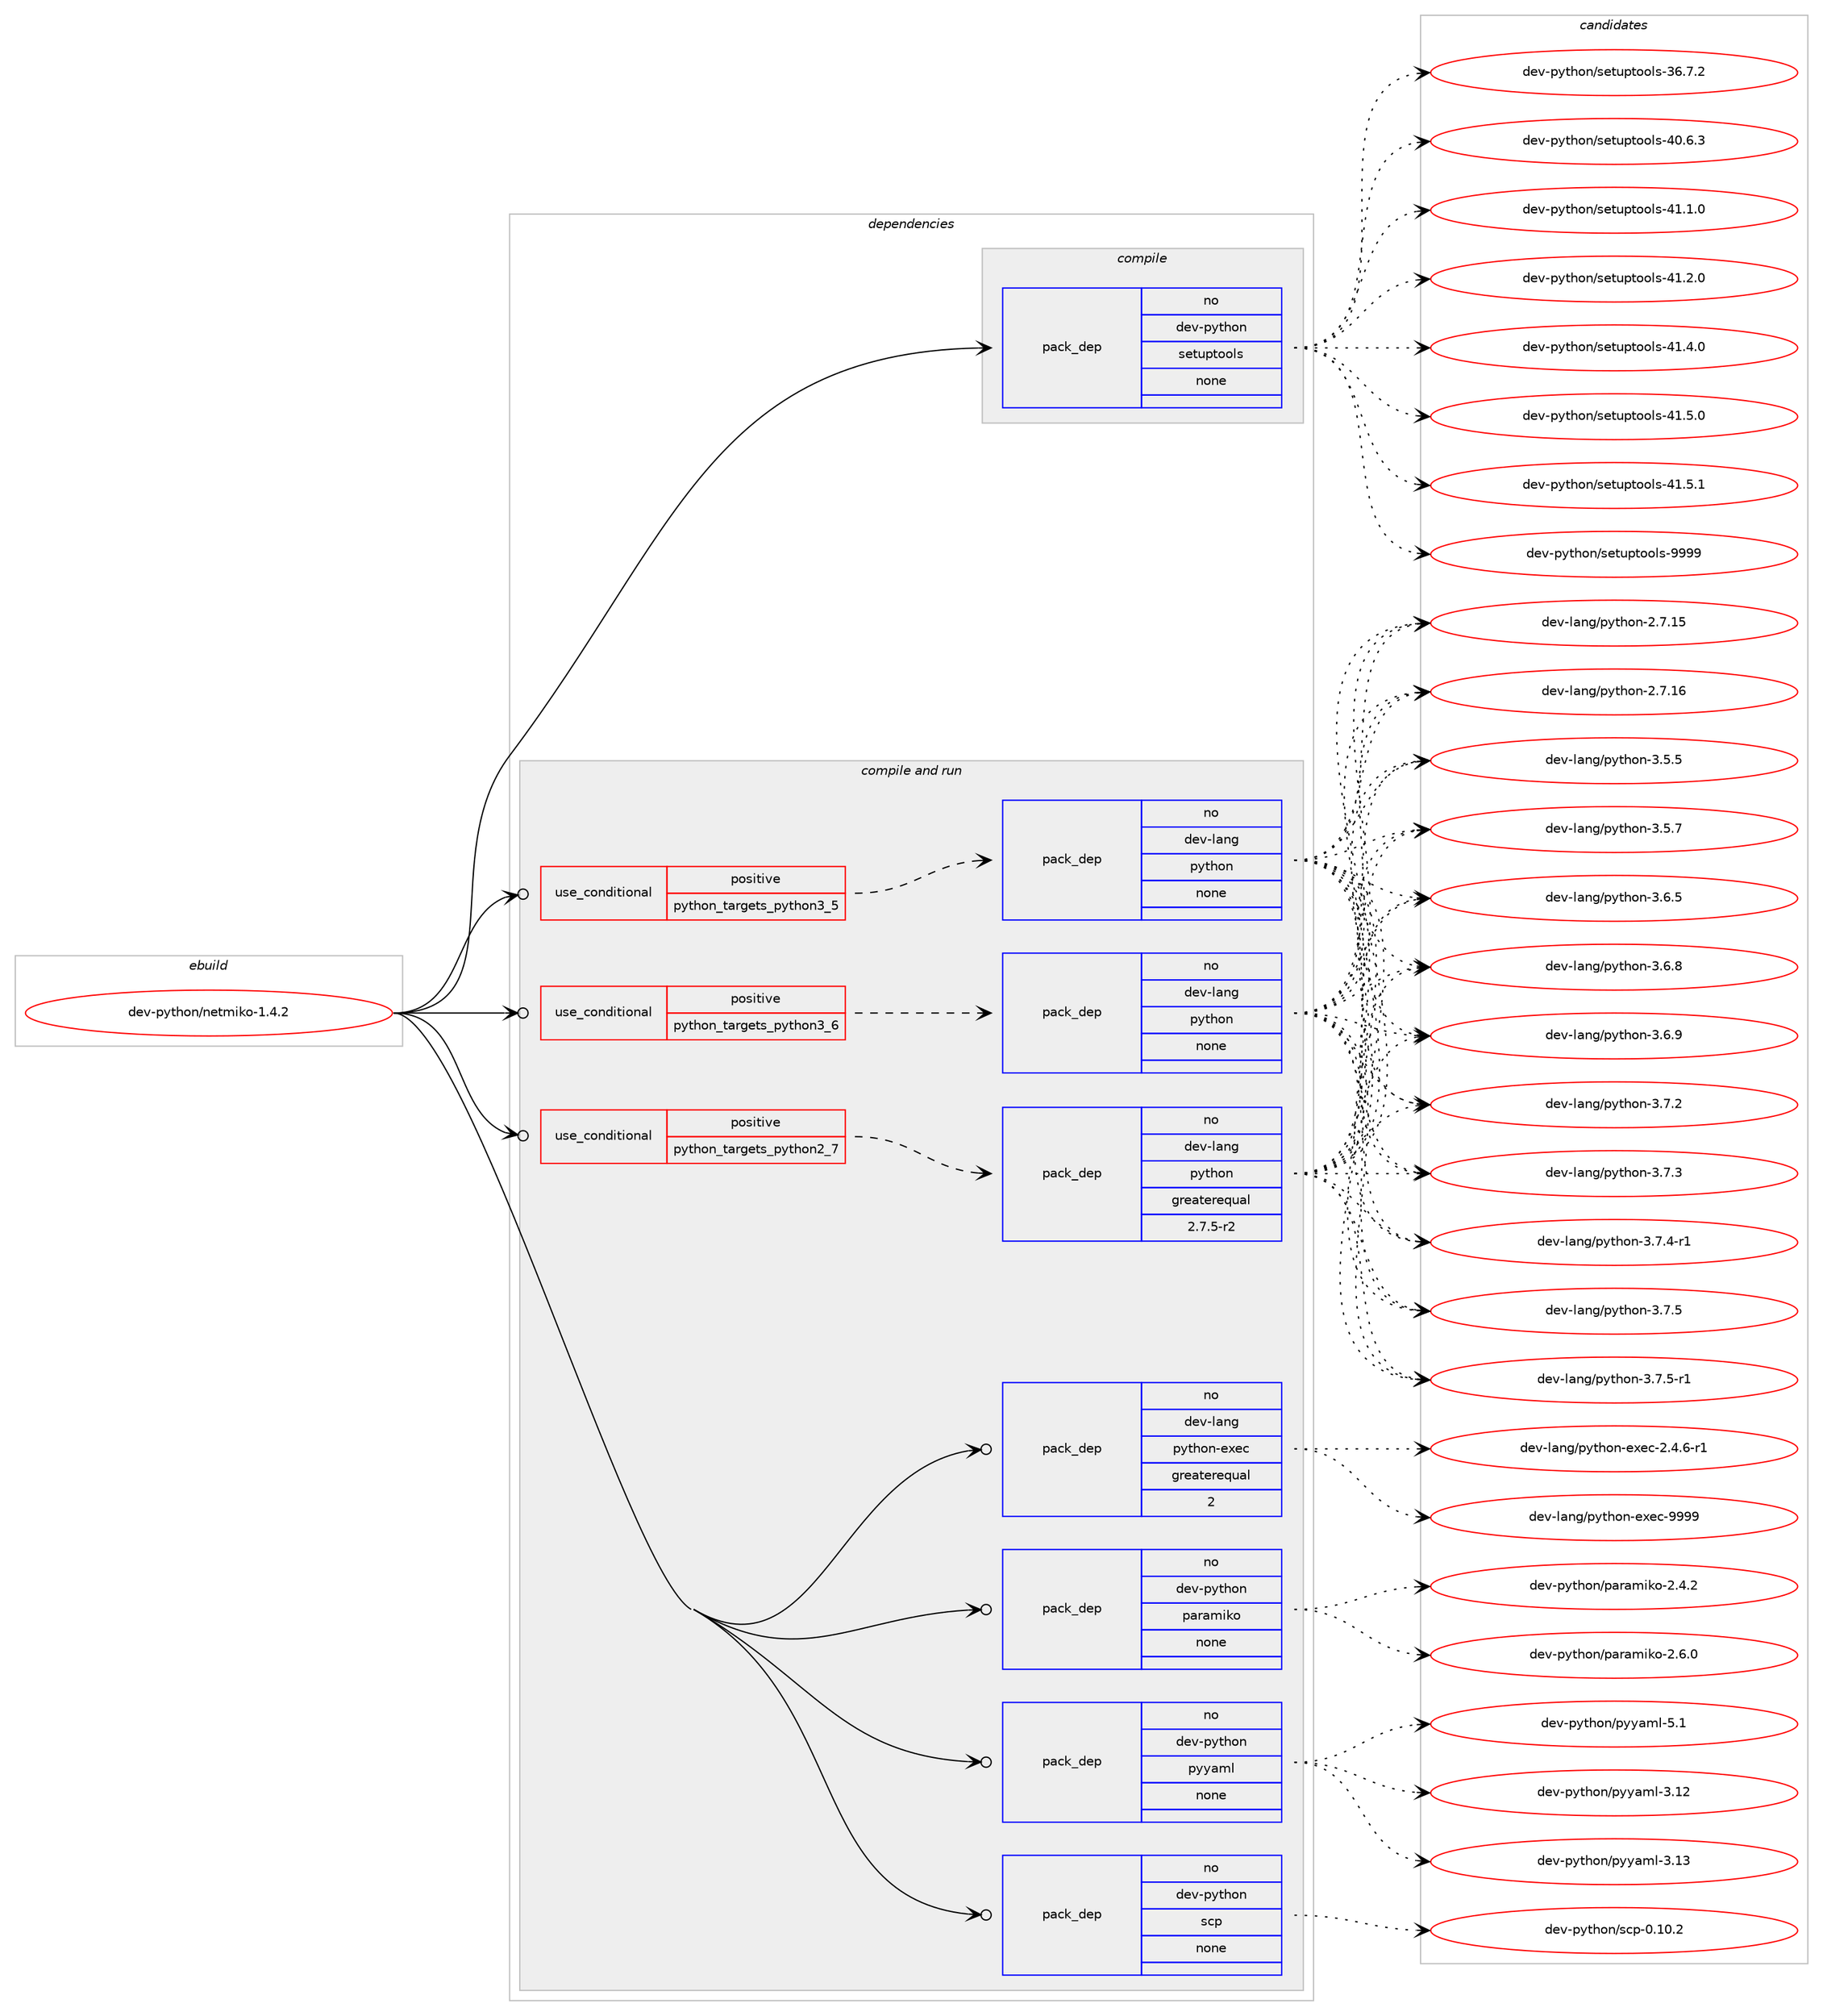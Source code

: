 digraph prolog {

# *************
# Graph options
# *************

newrank=true;
concentrate=true;
compound=true;
graph [rankdir=LR,fontname=Helvetica,fontsize=10,ranksep=1.5];#, ranksep=2.5, nodesep=0.2];
edge  [arrowhead=vee];
node  [fontname=Helvetica,fontsize=10];

# **********
# The ebuild
# **********

subgraph cluster_leftcol {
color=gray;
rank=same;
label=<<i>ebuild</i>>;
id [label="dev-python/netmiko-1.4.2", color=red, width=4, href="../dev-python/netmiko-1.4.2.svg"];
}

# ****************
# The dependencies
# ****************

subgraph cluster_midcol {
color=gray;
label=<<i>dependencies</i>>;
subgraph cluster_compile {
fillcolor="#eeeeee";
style=filled;
label=<<i>compile</i>>;
subgraph pack461490 {
dependency616362 [label=<<TABLE BORDER="0" CELLBORDER="1" CELLSPACING="0" CELLPADDING="4" WIDTH="220"><TR><TD ROWSPAN="6" CELLPADDING="30">pack_dep</TD></TR><TR><TD WIDTH="110">no</TD></TR><TR><TD>dev-python</TD></TR><TR><TD>setuptools</TD></TR><TR><TD>none</TD></TR><TR><TD></TD></TR></TABLE>>, shape=none, color=blue];
}
id:e -> dependency616362:w [weight=20,style="solid",arrowhead="vee"];
}
subgraph cluster_compileandrun {
fillcolor="#eeeeee";
style=filled;
label=<<i>compile and run</i>>;
subgraph cond143067 {
dependency616363 [label=<<TABLE BORDER="0" CELLBORDER="1" CELLSPACING="0" CELLPADDING="4"><TR><TD ROWSPAN="3" CELLPADDING="10">use_conditional</TD></TR><TR><TD>positive</TD></TR><TR><TD>python_targets_python2_7</TD></TR></TABLE>>, shape=none, color=red];
subgraph pack461491 {
dependency616364 [label=<<TABLE BORDER="0" CELLBORDER="1" CELLSPACING="0" CELLPADDING="4" WIDTH="220"><TR><TD ROWSPAN="6" CELLPADDING="30">pack_dep</TD></TR><TR><TD WIDTH="110">no</TD></TR><TR><TD>dev-lang</TD></TR><TR><TD>python</TD></TR><TR><TD>greaterequal</TD></TR><TR><TD>2.7.5-r2</TD></TR></TABLE>>, shape=none, color=blue];
}
dependency616363:e -> dependency616364:w [weight=20,style="dashed",arrowhead="vee"];
}
id:e -> dependency616363:w [weight=20,style="solid",arrowhead="odotvee"];
subgraph cond143068 {
dependency616365 [label=<<TABLE BORDER="0" CELLBORDER="1" CELLSPACING="0" CELLPADDING="4"><TR><TD ROWSPAN="3" CELLPADDING="10">use_conditional</TD></TR><TR><TD>positive</TD></TR><TR><TD>python_targets_python3_5</TD></TR></TABLE>>, shape=none, color=red];
subgraph pack461492 {
dependency616366 [label=<<TABLE BORDER="0" CELLBORDER="1" CELLSPACING="0" CELLPADDING="4" WIDTH="220"><TR><TD ROWSPAN="6" CELLPADDING="30">pack_dep</TD></TR><TR><TD WIDTH="110">no</TD></TR><TR><TD>dev-lang</TD></TR><TR><TD>python</TD></TR><TR><TD>none</TD></TR><TR><TD></TD></TR></TABLE>>, shape=none, color=blue];
}
dependency616365:e -> dependency616366:w [weight=20,style="dashed",arrowhead="vee"];
}
id:e -> dependency616365:w [weight=20,style="solid",arrowhead="odotvee"];
subgraph cond143069 {
dependency616367 [label=<<TABLE BORDER="0" CELLBORDER="1" CELLSPACING="0" CELLPADDING="4"><TR><TD ROWSPAN="3" CELLPADDING="10">use_conditional</TD></TR><TR><TD>positive</TD></TR><TR><TD>python_targets_python3_6</TD></TR></TABLE>>, shape=none, color=red];
subgraph pack461493 {
dependency616368 [label=<<TABLE BORDER="0" CELLBORDER="1" CELLSPACING="0" CELLPADDING="4" WIDTH="220"><TR><TD ROWSPAN="6" CELLPADDING="30">pack_dep</TD></TR><TR><TD WIDTH="110">no</TD></TR><TR><TD>dev-lang</TD></TR><TR><TD>python</TD></TR><TR><TD>none</TD></TR><TR><TD></TD></TR></TABLE>>, shape=none, color=blue];
}
dependency616367:e -> dependency616368:w [weight=20,style="dashed",arrowhead="vee"];
}
id:e -> dependency616367:w [weight=20,style="solid",arrowhead="odotvee"];
subgraph pack461494 {
dependency616369 [label=<<TABLE BORDER="0" CELLBORDER="1" CELLSPACING="0" CELLPADDING="4" WIDTH="220"><TR><TD ROWSPAN="6" CELLPADDING="30">pack_dep</TD></TR><TR><TD WIDTH="110">no</TD></TR><TR><TD>dev-lang</TD></TR><TR><TD>python-exec</TD></TR><TR><TD>greaterequal</TD></TR><TR><TD>2</TD></TR></TABLE>>, shape=none, color=blue];
}
id:e -> dependency616369:w [weight=20,style="solid",arrowhead="odotvee"];
subgraph pack461495 {
dependency616370 [label=<<TABLE BORDER="0" CELLBORDER="1" CELLSPACING="0" CELLPADDING="4" WIDTH="220"><TR><TD ROWSPAN="6" CELLPADDING="30">pack_dep</TD></TR><TR><TD WIDTH="110">no</TD></TR><TR><TD>dev-python</TD></TR><TR><TD>paramiko</TD></TR><TR><TD>none</TD></TR><TR><TD></TD></TR></TABLE>>, shape=none, color=blue];
}
id:e -> dependency616370:w [weight=20,style="solid",arrowhead="odotvee"];
subgraph pack461496 {
dependency616371 [label=<<TABLE BORDER="0" CELLBORDER="1" CELLSPACING="0" CELLPADDING="4" WIDTH="220"><TR><TD ROWSPAN="6" CELLPADDING="30">pack_dep</TD></TR><TR><TD WIDTH="110">no</TD></TR><TR><TD>dev-python</TD></TR><TR><TD>pyyaml</TD></TR><TR><TD>none</TD></TR><TR><TD></TD></TR></TABLE>>, shape=none, color=blue];
}
id:e -> dependency616371:w [weight=20,style="solid",arrowhead="odotvee"];
subgraph pack461497 {
dependency616372 [label=<<TABLE BORDER="0" CELLBORDER="1" CELLSPACING="0" CELLPADDING="4" WIDTH="220"><TR><TD ROWSPAN="6" CELLPADDING="30">pack_dep</TD></TR><TR><TD WIDTH="110">no</TD></TR><TR><TD>dev-python</TD></TR><TR><TD>scp</TD></TR><TR><TD>none</TD></TR><TR><TD></TD></TR></TABLE>>, shape=none, color=blue];
}
id:e -> dependency616372:w [weight=20,style="solid",arrowhead="odotvee"];
}
subgraph cluster_run {
fillcolor="#eeeeee";
style=filled;
label=<<i>run</i>>;
}
}

# **************
# The candidates
# **************

subgraph cluster_choices {
rank=same;
color=gray;
label=<<i>candidates</i>>;

subgraph choice461490 {
color=black;
nodesep=1;
choice100101118451121211161041111104711510111611711211611111110811545515446554650 [label="dev-python/setuptools-36.7.2", color=red, width=4,href="../dev-python/setuptools-36.7.2.svg"];
choice100101118451121211161041111104711510111611711211611111110811545524846544651 [label="dev-python/setuptools-40.6.3", color=red, width=4,href="../dev-python/setuptools-40.6.3.svg"];
choice100101118451121211161041111104711510111611711211611111110811545524946494648 [label="dev-python/setuptools-41.1.0", color=red, width=4,href="../dev-python/setuptools-41.1.0.svg"];
choice100101118451121211161041111104711510111611711211611111110811545524946504648 [label="dev-python/setuptools-41.2.0", color=red, width=4,href="../dev-python/setuptools-41.2.0.svg"];
choice100101118451121211161041111104711510111611711211611111110811545524946524648 [label="dev-python/setuptools-41.4.0", color=red, width=4,href="../dev-python/setuptools-41.4.0.svg"];
choice100101118451121211161041111104711510111611711211611111110811545524946534648 [label="dev-python/setuptools-41.5.0", color=red, width=4,href="../dev-python/setuptools-41.5.0.svg"];
choice100101118451121211161041111104711510111611711211611111110811545524946534649 [label="dev-python/setuptools-41.5.1", color=red, width=4,href="../dev-python/setuptools-41.5.1.svg"];
choice10010111845112121116104111110471151011161171121161111111081154557575757 [label="dev-python/setuptools-9999", color=red, width=4,href="../dev-python/setuptools-9999.svg"];
dependency616362:e -> choice100101118451121211161041111104711510111611711211611111110811545515446554650:w [style=dotted,weight="100"];
dependency616362:e -> choice100101118451121211161041111104711510111611711211611111110811545524846544651:w [style=dotted,weight="100"];
dependency616362:e -> choice100101118451121211161041111104711510111611711211611111110811545524946494648:w [style=dotted,weight="100"];
dependency616362:e -> choice100101118451121211161041111104711510111611711211611111110811545524946504648:w [style=dotted,weight="100"];
dependency616362:e -> choice100101118451121211161041111104711510111611711211611111110811545524946524648:w [style=dotted,weight="100"];
dependency616362:e -> choice100101118451121211161041111104711510111611711211611111110811545524946534648:w [style=dotted,weight="100"];
dependency616362:e -> choice100101118451121211161041111104711510111611711211611111110811545524946534649:w [style=dotted,weight="100"];
dependency616362:e -> choice10010111845112121116104111110471151011161171121161111111081154557575757:w [style=dotted,weight="100"];
}
subgraph choice461491 {
color=black;
nodesep=1;
choice10010111845108971101034711212111610411111045504655464953 [label="dev-lang/python-2.7.15", color=red, width=4,href="../dev-lang/python-2.7.15.svg"];
choice10010111845108971101034711212111610411111045504655464954 [label="dev-lang/python-2.7.16", color=red, width=4,href="../dev-lang/python-2.7.16.svg"];
choice100101118451089711010347112121116104111110455146534653 [label="dev-lang/python-3.5.5", color=red, width=4,href="../dev-lang/python-3.5.5.svg"];
choice100101118451089711010347112121116104111110455146534655 [label="dev-lang/python-3.5.7", color=red, width=4,href="../dev-lang/python-3.5.7.svg"];
choice100101118451089711010347112121116104111110455146544653 [label="dev-lang/python-3.6.5", color=red, width=4,href="../dev-lang/python-3.6.5.svg"];
choice100101118451089711010347112121116104111110455146544656 [label="dev-lang/python-3.6.8", color=red, width=4,href="../dev-lang/python-3.6.8.svg"];
choice100101118451089711010347112121116104111110455146544657 [label="dev-lang/python-3.6.9", color=red, width=4,href="../dev-lang/python-3.6.9.svg"];
choice100101118451089711010347112121116104111110455146554650 [label="dev-lang/python-3.7.2", color=red, width=4,href="../dev-lang/python-3.7.2.svg"];
choice100101118451089711010347112121116104111110455146554651 [label="dev-lang/python-3.7.3", color=red, width=4,href="../dev-lang/python-3.7.3.svg"];
choice1001011184510897110103471121211161041111104551465546524511449 [label="dev-lang/python-3.7.4-r1", color=red, width=4,href="../dev-lang/python-3.7.4-r1.svg"];
choice100101118451089711010347112121116104111110455146554653 [label="dev-lang/python-3.7.5", color=red, width=4,href="../dev-lang/python-3.7.5.svg"];
choice1001011184510897110103471121211161041111104551465546534511449 [label="dev-lang/python-3.7.5-r1", color=red, width=4,href="../dev-lang/python-3.7.5-r1.svg"];
dependency616364:e -> choice10010111845108971101034711212111610411111045504655464953:w [style=dotted,weight="100"];
dependency616364:e -> choice10010111845108971101034711212111610411111045504655464954:w [style=dotted,weight="100"];
dependency616364:e -> choice100101118451089711010347112121116104111110455146534653:w [style=dotted,weight="100"];
dependency616364:e -> choice100101118451089711010347112121116104111110455146534655:w [style=dotted,weight="100"];
dependency616364:e -> choice100101118451089711010347112121116104111110455146544653:w [style=dotted,weight="100"];
dependency616364:e -> choice100101118451089711010347112121116104111110455146544656:w [style=dotted,weight="100"];
dependency616364:e -> choice100101118451089711010347112121116104111110455146544657:w [style=dotted,weight="100"];
dependency616364:e -> choice100101118451089711010347112121116104111110455146554650:w [style=dotted,weight="100"];
dependency616364:e -> choice100101118451089711010347112121116104111110455146554651:w [style=dotted,weight="100"];
dependency616364:e -> choice1001011184510897110103471121211161041111104551465546524511449:w [style=dotted,weight="100"];
dependency616364:e -> choice100101118451089711010347112121116104111110455146554653:w [style=dotted,weight="100"];
dependency616364:e -> choice1001011184510897110103471121211161041111104551465546534511449:w [style=dotted,weight="100"];
}
subgraph choice461492 {
color=black;
nodesep=1;
choice10010111845108971101034711212111610411111045504655464953 [label="dev-lang/python-2.7.15", color=red, width=4,href="../dev-lang/python-2.7.15.svg"];
choice10010111845108971101034711212111610411111045504655464954 [label="dev-lang/python-2.7.16", color=red, width=4,href="../dev-lang/python-2.7.16.svg"];
choice100101118451089711010347112121116104111110455146534653 [label="dev-lang/python-3.5.5", color=red, width=4,href="../dev-lang/python-3.5.5.svg"];
choice100101118451089711010347112121116104111110455146534655 [label="dev-lang/python-3.5.7", color=red, width=4,href="../dev-lang/python-3.5.7.svg"];
choice100101118451089711010347112121116104111110455146544653 [label="dev-lang/python-3.6.5", color=red, width=4,href="../dev-lang/python-3.6.5.svg"];
choice100101118451089711010347112121116104111110455146544656 [label="dev-lang/python-3.6.8", color=red, width=4,href="../dev-lang/python-3.6.8.svg"];
choice100101118451089711010347112121116104111110455146544657 [label="dev-lang/python-3.6.9", color=red, width=4,href="../dev-lang/python-3.6.9.svg"];
choice100101118451089711010347112121116104111110455146554650 [label="dev-lang/python-3.7.2", color=red, width=4,href="../dev-lang/python-3.7.2.svg"];
choice100101118451089711010347112121116104111110455146554651 [label="dev-lang/python-3.7.3", color=red, width=4,href="../dev-lang/python-3.7.3.svg"];
choice1001011184510897110103471121211161041111104551465546524511449 [label="dev-lang/python-3.7.4-r1", color=red, width=4,href="../dev-lang/python-3.7.4-r1.svg"];
choice100101118451089711010347112121116104111110455146554653 [label="dev-lang/python-3.7.5", color=red, width=4,href="../dev-lang/python-3.7.5.svg"];
choice1001011184510897110103471121211161041111104551465546534511449 [label="dev-lang/python-3.7.5-r1", color=red, width=4,href="../dev-lang/python-3.7.5-r1.svg"];
dependency616366:e -> choice10010111845108971101034711212111610411111045504655464953:w [style=dotted,weight="100"];
dependency616366:e -> choice10010111845108971101034711212111610411111045504655464954:w [style=dotted,weight="100"];
dependency616366:e -> choice100101118451089711010347112121116104111110455146534653:w [style=dotted,weight="100"];
dependency616366:e -> choice100101118451089711010347112121116104111110455146534655:w [style=dotted,weight="100"];
dependency616366:e -> choice100101118451089711010347112121116104111110455146544653:w [style=dotted,weight="100"];
dependency616366:e -> choice100101118451089711010347112121116104111110455146544656:w [style=dotted,weight="100"];
dependency616366:e -> choice100101118451089711010347112121116104111110455146544657:w [style=dotted,weight="100"];
dependency616366:e -> choice100101118451089711010347112121116104111110455146554650:w [style=dotted,weight="100"];
dependency616366:e -> choice100101118451089711010347112121116104111110455146554651:w [style=dotted,weight="100"];
dependency616366:e -> choice1001011184510897110103471121211161041111104551465546524511449:w [style=dotted,weight="100"];
dependency616366:e -> choice100101118451089711010347112121116104111110455146554653:w [style=dotted,weight="100"];
dependency616366:e -> choice1001011184510897110103471121211161041111104551465546534511449:w [style=dotted,weight="100"];
}
subgraph choice461493 {
color=black;
nodesep=1;
choice10010111845108971101034711212111610411111045504655464953 [label="dev-lang/python-2.7.15", color=red, width=4,href="../dev-lang/python-2.7.15.svg"];
choice10010111845108971101034711212111610411111045504655464954 [label="dev-lang/python-2.7.16", color=red, width=4,href="../dev-lang/python-2.7.16.svg"];
choice100101118451089711010347112121116104111110455146534653 [label="dev-lang/python-3.5.5", color=red, width=4,href="../dev-lang/python-3.5.5.svg"];
choice100101118451089711010347112121116104111110455146534655 [label="dev-lang/python-3.5.7", color=red, width=4,href="../dev-lang/python-3.5.7.svg"];
choice100101118451089711010347112121116104111110455146544653 [label="dev-lang/python-3.6.5", color=red, width=4,href="../dev-lang/python-3.6.5.svg"];
choice100101118451089711010347112121116104111110455146544656 [label="dev-lang/python-3.6.8", color=red, width=4,href="../dev-lang/python-3.6.8.svg"];
choice100101118451089711010347112121116104111110455146544657 [label="dev-lang/python-3.6.9", color=red, width=4,href="../dev-lang/python-3.6.9.svg"];
choice100101118451089711010347112121116104111110455146554650 [label="dev-lang/python-3.7.2", color=red, width=4,href="../dev-lang/python-3.7.2.svg"];
choice100101118451089711010347112121116104111110455146554651 [label="dev-lang/python-3.7.3", color=red, width=4,href="../dev-lang/python-3.7.3.svg"];
choice1001011184510897110103471121211161041111104551465546524511449 [label="dev-lang/python-3.7.4-r1", color=red, width=4,href="../dev-lang/python-3.7.4-r1.svg"];
choice100101118451089711010347112121116104111110455146554653 [label="dev-lang/python-3.7.5", color=red, width=4,href="../dev-lang/python-3.7.5.svg"];
choice1001011184510897110103471121211161041111104551465546534511449 [label="dev-lang/python-3.7.5-r1", color=red, width=4,href="../dev-lang/python-3.7.5-r1.svg"];
dependency616368:e -> choice10010111845108971101034711212111610411111045504655464953:w [style=dotted,weight="100"];
dependency616368:e -> choice10010111845108971101034711212111610411111045504655464954:w [style=dotted,weight="100"];
dependency616368:e -> choice100101118451089711010347112121116104111110455146534653:w [style=dotted,weight="100"];
dependency616368:e -> choice100101118451089711010347112121116104111110455146534655:w [style=dotted,weight="100"];
dependency616368:e -> choice100101118451089711010347112121116104111110455146544653:w [style=dotted,weight="100"];
dependency616368:e -> choice100101118451089711010347112121116104111110455146544656:w [style=dotted,weight="100"];
dependency616368:e -> choice100101118451089711010347112121116104111110455146544657:w [style=dotted,weight="100"];
dependency616368:e -> choice100101118451089711010347112121116104111110455146554650:w [style=dotted,weight="100"];
dependency616368:e -> choice100101118451089711010347112121116104111110455146554651:w [style=dotted,weight="100"];
dependency616368:e -> choice1001011184510897110103471121211161041111104551465546524511449:w [style=dotted,weight="100"];
dependency616368:e -> choice100101118451089711010347112121116104111110455146554653:w [style=dotted,weight="100"];
dependency616368:e -> choice1001011184510897110103471121211161041111104551465546534511449:w [style=dotted,weight="100"];
}
subgraph choice461494 {
color=black;
nodesep=1;
choice10010111845108971101034711212111610411111045101120101994550465246544511449 [label="dev-lang/python-exec-2.4.6-r1", color=red, width=4,href="../dev-lang/python-exec-2.4.6-r1.svg"];
choice10010111845108971101034711212111610411111045101120101994557575757 [label="dev-lang/python-exec-9999", color=red, width=4,href="../dev-lang/python-exec-9999.svg"];
dependency616369:e -> choice10010111845108971101034711212111610411111045101120101994550465246544511449:w [style=dotted,weight="100"];
dependency616369:e -> choice10010111845108971101034711212111610411111045101120101994557575757:w [style=dotted,weight="100"];
}
subgraph choice461495 {
color=black;
nodesep=1;
choice10010111845112121116104111110471129711497109105107111455046524650 [label="dev-python/paramiko-2.4.2", color=red, width=4,href="../dev-python/paramiko-2.4.2.svg"];
choice10010111845112121116104111110471129711497109105107111455046544648 [label="dev-python/paramiko-2.6.0", color=red, width=4,href="../dev-python/paramiko-2.6.0.svg"];
dependency616370:e -> choice10010111845112121116104111110471129711497109105107111455046524650:w [style=dotted,weight="100"];
dependency616370:e -> choice10010111845112121116104111110471129711497109105107111455046544648:w [style=dotted,weight="100"];
}
subgraph choice461496 {
color=black;
nodesep=1;
choice1001011184511212111610411111047112121121971091084551464950 [label="dev-python/pyyaml-3.12", color=red, width=4,href="../dev-python/pyyaml-3.12.svg"];
choice1001011184511212111610411111047112121121971091084551464951 [label="dev-python/pyyaml-3.13", color=red, width=4,href="../dev-python/pyyaml-3.13.svg"];
choice10010111845112121116104111110471121211219710910845534649 [label="dev-python/pyyaml-5.1", color=red, width=4,href="../dev-python/pyyaml-5.1.svg"];
dependency616371:e -> choice1001011184511212111610411111047112121121971091084551464950:w [style=dotted,weight="100"];
dependency616371:e -> choice1001011184511212111610411111047112121121971091084551464951:w [style=dotted,weight="100"];
dependency616371:e -> choice10010111845112121116104111110471121211219710910845534649:w [style=dotted,weight="100"];
}
subgraph choice461497 {
color=black;
nodesep=1;
choice10010111845112121116104111110471159911245484649484650 [label="dev-python/scp-0.10.2", color=red, width=4,href="../dev-python/scp-0.10.2.svg"];
dependency616372:e -> choice10010111845112121116104111110471159911245484649484650:w [style=dotted,weight="100"];
}
}

}

